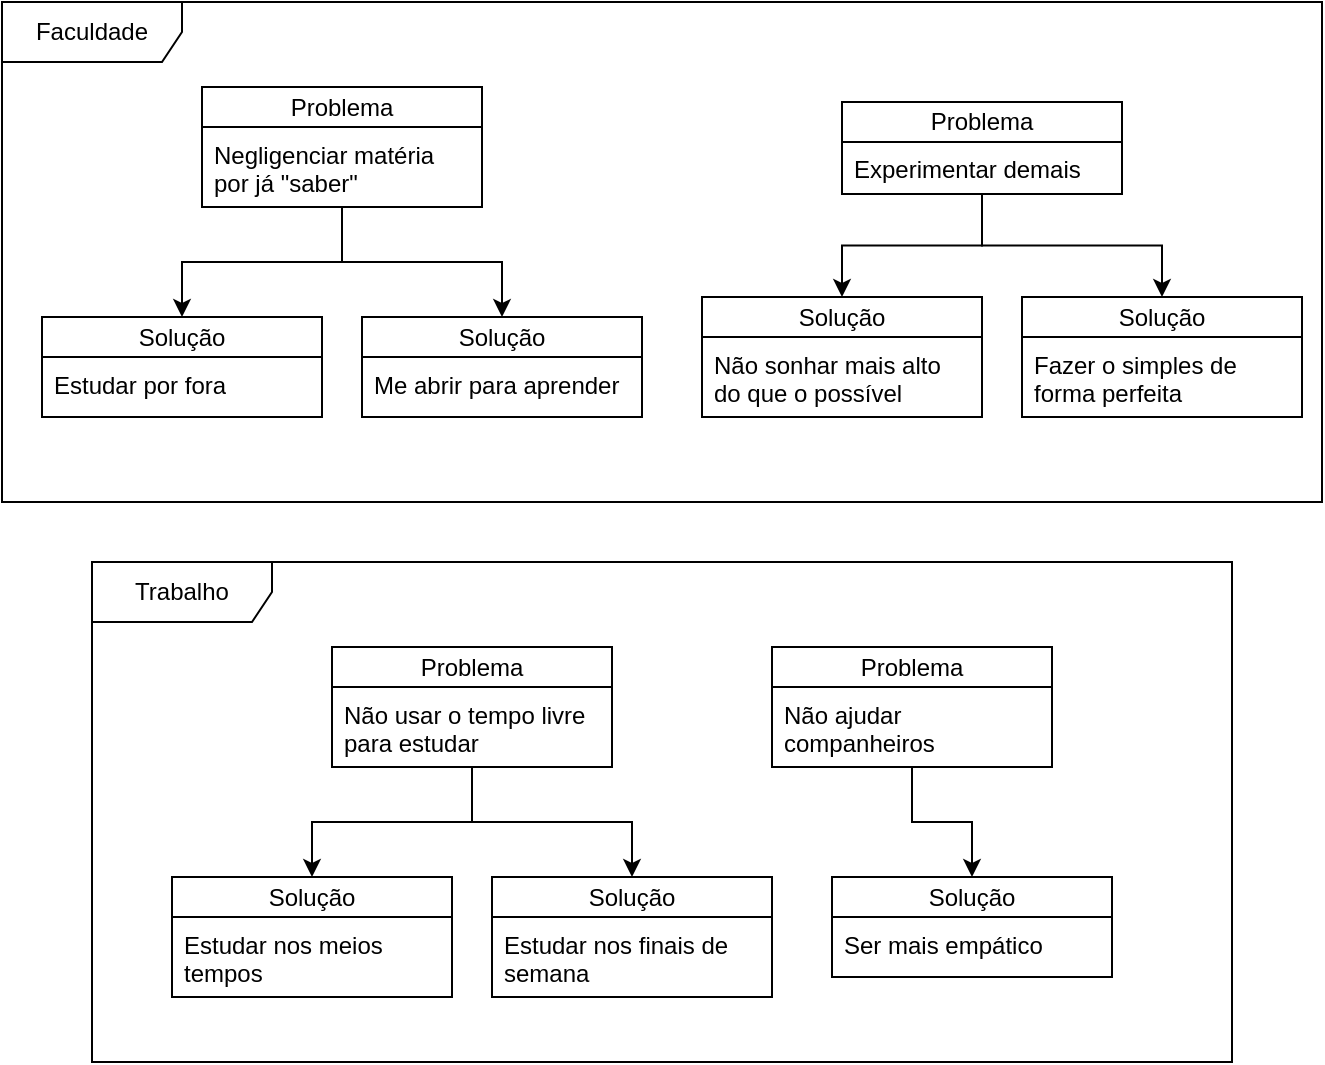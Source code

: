 <mxfile version="24.7.6">
  <diagram id="C5RBs43oDa-KdzZeNtuy" name="Page-1">
    <mxGraphModel dx="880" dy="468" grid="1" gridSize="10" guides="1" tooltips="1" connect="1" arrows="1" fold="1" page="1" pageScale="1" pageWidth="727" pageHeight="579" math="0" shadow="0">
      <root>
        <mxCell id="WIyWlLk6GJQsqaUBKTNV-0" />
        <mxCell id="WIyWlLk6GJQsqaUBKTNV-1" parent="WIyWlLk6GJQsqaUBKTNV-0" />
        <mxCell id="DtEAfYuD84-Tq0Z2EJlk-12" style="edgeStyle=orthogonalEdgeStyle;rounded=0;orthogonalLoop=1;jettySize=auto;html=1;entryX=0.5;entryY=0;entryDx=0;entryDy=0;" edge="1" parent="WIyWlLk6GJQsqaUBKTNV-1" source="DtEAfYuD84-Tq0Z2EJlk-7" target="DtEAfYuD84-Tq0Z2EJlk-26">
          <mxGeometry relative="1" as="geometry">
            <mxPoint x="450" y="170" as="targetPoint" />
          </mxGeometry>
        </mxCell>
        <mxCell id="DtEAfYuD84-Tq0Z2EJlk-31" style="edgeStyle=orthogonalEdgeStyle;rounded=0;orthogonalLoop=1;jettySize=auto;html=1;entryX=0.5;entryY=0;entryDx=0;entryDy=0;" edge="1" parent="WIyWlLk6GJQsqaUBKTNV-1" source="DtEAfYuD84-Tq0Z2EJlk-7" target="DtEAfYuD84-Tq0Z2EJlk-29">
          <mxGeometry relative="1" as="geometry" />
        </mxCell>
        <mxCell id="DtEAfYuD84-Tq0Z2EJlk-7" value="Problema" style="swimlane;fontStyle=0;childLayout=stackLayout;horizontal=1;startSize=20;fillColor=none;horizontalStack=0;resizeParent=1;resizeParentMax=0;resizeLast=0;collapsible=1;marginBottom=0;whiteSpace=wrap;html=1;" vertex="1" parent="WIyWlLk6GJQsqaUBKTNV-1">
          <mxGeometry x="450" y="60" width="140" height="46" as="geometry" />
        </mxCell>
        <mxCell id="DtEAfYuD84-Tq0Z2EJlk-10" value="Experimentar demais" style="text;strokeColor=none;fillColor=none;align=left;verticalAlign=top;spacingLeft=4;spacingRight=4;overflow=hidden;rotatable=0;points=[[0,0.5],[1,0.5]];portConstraint=eastwest;whiteSpace=wrap;html=1;" vertex="1" parent="DtEAfYuD84-Tq0Z2EJlk-7">
          <mxGeometry y="20" width="140" height="26" as="geometry" />
        </mxCell>
        <mxCell id="DtEAfYuD84-Tq0Z2EJlk-21" value="" style="edgeStyle=orthogonalEdgeStyle;rounded=0;orthogonalLoop=1;jettySize=auto;html=1;" edge="1" parent="WIyWlLk6GJQsqaUBKTNV-1" source="DtEAfYuD84-Tq0Z2EJlk-14" target="DtEAfYuD84-Tq0Z2EJlk-19">
          <mxGeometry relative="1" as="geometry" />
        </mxCell>
        <mxCell id="DtEAfYuD84-Tq0Z2EJlk-25" style="edgeStyle=orthogonalEdgeStyle;rounded=0;orthogonalLoop=1;jettySize=auto;html=1;entryX=0.5;entryY=0;entryDx=0;entryDy=0;" edge="1" parent="WIyWlLk6GJQsqaUBKTNV-1" source="DtEAfYuD84-Tq0Z2EJlk-14" target="DtEAfYuD84-Tq0Z2EJlk-23">
          <mxGeometry relative="1" as="geometry" />
        </mxCell>
        <mxCell id="DtEAfYuD84-Tq0Z2EJlk-14" value="Problema" style="swimlane;fontStyle=0;childLayout=stackLayout;horizontal=1;startSize=20;fillColor=none;horizontalStack=0;resizeParent=1;resizeParentMax=0;resizeLast=0;collapsible=1;marginBottom=0;whiteSpace=wrap;html=1;" vertex="1" parent="WIyWlLk6GJQsqaUBKTNV-1">
          <mxGeometry x="130" y="52.5" width="140" height="60" as="geometry" />
        </mxCell>
        <mxCell id="DtEAfYuD84-Tq0Z2EJlk-15" value="Negligenciar matéria por já &quot;saber&quot;" style="text;strokeColor=none;fillColor=none;align=left;verticalAlign=top;spacingLeft=4;spacingRight=4;overflow=hidden;rotatable=0;points=[[0,0.5],[1,0.5]];portConstraint=eastwest;whiteSpace=wrap;html=1;" vertex="1" parent="DtEAfYuD84-Tq0Z2EJlk-14">
          <mxGeometry y="20" width="140" height="40" as="geometry" />
        </mxCell>
        <mxCell id="DtEAfYuD84-Tq0Z2EJlk-19" value="Solução" style="swimlane;fontStyle=0;childLayout=stackLayout;horizontal=1;startSize=20;fillColor=none;horizontalStack=0;resizeParent=1;resizeParentMax=0;resizeLast=0;collapsible=1;marginBottom=0;whiteSpace=wrap;html=1;" vertex="1" parent="WIyWlLk6GJQsqaUBKTNV-1">
          <mxGeometry x="210" y="167.5" width="140" height="50" as="geometry" />
        </mxCell>
        <mxCell id="DtEAfYuD84-Tq0Z2EJlk-20" value="Me abrir para aprender" style="text;strokeColor=none;fillColor=none;align=left;verticalAlign=top;spacingLeft=4;spacingRight=4;overflow=hidden;rotatable=0;points=[[0,0.5],[1,0.5]];portConstraint=eastwest;whiteSpace=wrap;html=1;" vertex="1" parent="DtEAfYuD84-Tq0Z2EJlk-19">
          <mxGeometry y="20" width="140" height="30" as="geometry" />
        </mxCell>
        <mxCell id="DtEAfYuD84-Tq0Z2EJlk-23" value="Solução" style="swimlane;fontStyle=0;childLayout=stackLayout;horizontal=1;startSize=20;fillColor=none;horizontalStack=0;resizeParent=1;resizeParentMax=0;resizeLast=0;collapsible=1;marginBottom=0;whiteSpace=wrap;html=1;" vertex="1" parent="WIyWlLk6GJQsqaUBKTNV-1">
          <mxGeometry x="50" y="167.5" width="140" height="50" as="geometry" />
        </mxCell>
        <mxCell id="DtEAfYuD84-Tq0Z2EJlk-24" value="Estudar por fora" style="text;strokeColor=none;fillColor=none;align=left;verticalAlign=top;spacingLeft=4;spacingRight=4;overflow=hidden;rotatable=0;points=[[0,0.5],[1,0.5]];portConstraint=eastwest;whiteSpace=wrap;html=1;" vertex="1" parent="DtEAfYuD84-Tq0Z2EJlk-23">
          <mxGeometry y="20" width="140" height="30" as="geometry" />
        </mxCell>
        <mxCell id="DtEAfYuD84-Tq0Z2EJlk-26" value="Solução" style="swimlane;fontStyle=0;childLayout=stackLayout;horizontal=1;startSize=20;fillColor=none;horizontalStack=0;resizeParent=1;resizeParentMax=0;resizeLast=0;collapsible=1;marginBottom=0;whiteSpace=wrap;html=1;" vertex="1" parent="WIyWlLk6GJQsqaUBKTNV-1">
          <mxGeometry x="380" y="157.5" width="140" height="60" as="geometry" />
        </mxCell>
        <mxCell id="DtEAfYuD84-Tq0Z2EJlk-27" value="&lt;span style=&quot;text-align: center;&quot;&gt;Não sonhar mais alto do que o possível&lt;/span&gt;" style="text;strokeColor=none;fillColor=none;align=left;verticalAlign=top;spacingLeft=4;spacingRight=4;overflow=hidden;rotatable=0;points=[[0,0.5],[1,0.5]];portConstraint=eastwest;whiteSpace=wrap;html=1;" vertex="1" parent="DtEAfYuD84-Tq0Z2EJlk-26">
          <mxGeometry y="20" width="140" height="40" as="geometry" />
        </mxCell>
        <mxCell id="DtEAfYuD84-Tq0Z2EJlk-29" value="Solução" style="swimlane;fontStyle=0;childLayout=stackLayout;horizontal=1;startSize=20;fillColor=none;horizontalStack=0;resizeParent=1;resizeParentMax=0;resizeLast=0;collapsible=1;marginBottom=0;whiteSpace=wrap;html=1;" vertex="1" parent="WIyWlLk6GJQsqaUBKTNV-1">
          <mxGeometry x="540" y="157.5" width="140" height="60" as="geometry" />
        </mxCell>
        <mxCell id="DtEAfYuD84-Tq0Z2EJlk-30" value="&lt;span style=&quot;text-align: center;&quot;&gt;Fazer o simples de forma perfeita&amp;nbsp;&lt;/span&gt;" style="text;strokeColor=none;fillColor=none;align=left;verticalAlign=top;spacingLeft=4;spacingRight=4;overflow=hidden;rotatable=0;points=[[0,0.5],[1,0.5]];portConstraint=eastwest;whiteSpace=wrap;html=1;" vertex="1" parent="DtEAfYuD84-Tq0Z2EJlk-29">
          <mxGeometry y="20" width="140" height="40" as="geometry" />
        </mxCell>
        <mxCell id="DtEAfYuD84-Tq0Z2EJlk-32" value="" style="edgeStyle=orthogonalEdgeStyle;rounded=0;orthogonalLoop=1;jettySize=auto;html=1;" edge="1" parent="WIyWlLk6GJQsqaUBKTNV-1" source="DtEAfYuD84-Tq0Z2EJlk-34" target="DtEAfYuD84-Tq0Z2EJlk-36">
          <mxGeometry relative="1" as="geometry" />
        </mxCell>
        <mxCell id="DtEAfYuD84-Tq0Z2EJlk-33" style="edgeStyle=orthogonalEdgeStyle;rounded=0;orthogonalLoop=1;jettySize=auto;html=1;entryX=0.5;entryY=0;entryDx=0;entryDy=0;" edge="1" parent="WIyWlLk6GJQsqaUBKTNV-1" source="DtEAfYuD84-Tq0Z2EJlk-34" target="DtEAfYuD84-Tq0Z2EJlk-38">
          <mxGeometry relative="1" as="geometry" />
        </mxCell>
        <mxCell id="DtEAfYuD84-Tq0Z2EJlk-34" value="Problema" style="swimlane;fontStyle=0;childLayout=stackLayout;horizontal=1;startSize=20;fillColor=none;horizontalStack=0;resizeParent=1;resizeParentMax=0;resizeLast=0;collapsible=1;marginBottom=0;whiteSpace=wrap;html=1;" vertex="1" parent="WIyWlLk6GJQsqaUBKTNV-1">
          <mxGeometry x="195" y="332.5" width="140" height="60" as="geometry" />
        </mxCell>
        <mxCell id="DtEAfYuD84-Tq0Z2EJlk-35" value="Não usar o tempo livre para estudar" style="text;strokeColor=none;fillColor=none;align=left;verticalAlign=top;spacingLeft=4;spacingRight=4;overflow=hidden;rotatable=0;points=[[0,0.5],[1,0.5]];portConstraint=eastwest;whiteSpace=wrap;html=1;" vertex="1" parent="DtEAfYuD84-Tq0Z2EJlk-34">
          <mxGeometry y="20" width="140" height="40" as="geometry" />
        </mxCell>
        <mxCell id="DtEAfYuD84-Tq0Z2EJlk-36" value="Solução" style="swimlane;fontStyle=0;childLayout=stackLayout;horizontal=1;startSize=20;fillColor=none;horizontalStack=0;resizeParent=1;resizeParentMax=0;resizeLast=0;collapsible=1;marginBottom=0;whiteSpace=wrap;html=1;" vertex="1" parent="WIyWlLk6GJQsqaUBKTNV-1">
          <mxGeometry x="275" y="447.5" width="140" height="60" as="geometry" />
        </mxCell>
        <mxCell id="DtEAfYuD84-Tq0Z2EJlk-37" value="Estudar nos finais de semana" style="text;strokeColor=none;fillColor=none;align=left;verticalAlign=top;spacingLeft=4;spacingRight=4;overflow=hidden;rotatable=0;points=[[0,0.5],[1,0.5]];portConstraint=eastwest;whiteSpace=wrap;html=1;" vertex="1" parent="DtEAfYuD84-Tq0Z2EJlk-36">
          <mxGeometry y="20" width="140" height="40" as="geometry" />
        </mxCell>
        <mxCell id="DtEAfYuD84-Tq0Z2EJlk-38" value="Solução" style="swimlane;fontStyle=0;childLayout=stackLayout;horizontal=1;startSize=20;fillColor=none;horizontalStack=0;resizeParent=1;resizeParentMax=0;resizeLast=0;collapsible=1;marginBottom=0;whiteSpace=wrap;html=1;" vertex="1" parent="WIyWlLk6GJQsqaUBKTNV-1">
          <mxGeometry x="115" y="447.5" width="140" height="60" as="geometry" />
        </mxCell>
        <mxCell id="DtEAfYuD84-Tq0Z2EJlk-39" value="Estudar nos meios tempos&amp;nbsp;" style="text;strokeColor=none;fillColor=none;align=left;verticalAlign=top;spacingLeft=4;spacingRight=4;overflow=hidden;rotatable=0;points=[[0,0.5],[1,0.5]];portConstraint=eastwest;whiteSpace=wrap;html=1;" vertex="1" parent="DtEAfYuD84-Tq0Z2EJlk-38">
          <mxGeometry y="20" width="140" height="40" as="geometry" />
        </mxCell>
        <mxCell id="DtEAfYuD84-Tq0Z2EJlk-40" value="Faculdade" style="shape=umlFrame;whiteSpace=wrap;html=1;pointerEvents=0;width=90;height=30;" vertex="1" parent="WIyWlLk6GJQsqaUBKTNV-1">
          <mxGeometry x="30" y="10" width="660" height="250" as="geometry" />
        </mxCell>
        <mxCell id="DtEAfYuD84-Tq0Z2EJlk-41" value="Trabalho" style="shape=umlFrame;whiteSpace=wrap;html=1;pointerEvents=0;width=90;height=30;" vertex="1" parent="WIyWlLk6GJQsqaUBKTNV-1">
          <mxGeometry x="75" y="290" width="570" height="250" as="geometry" />
        </mxCell>
        <mxCell id="DtEAfYuD84-Tq0Z2EJlk-43" style="edgeStyle=orthogonalEdgeStyle;rounded=0;orthogonalLoop=1;jettySize=auto;html=1;entryX=0.5;entryY=0;entryDx=0;entryDy=0;" edge="1" parent="WIyWlLk6GJQsqaUBKTNV-1" source="DtEAfYuD84-Tq0Z2EJlk-44" target="DtEAfYuD84-Tq0Z2EJlk-48">
          <mxGeometry relative="1" as="geometry" />
        </mxCell>
        <mxCell id="DtEAfYuD84-Tq0Z2EJlk-44" value="Problema" style="swimlane;fontStyle=0;childLayout=stackLayout;horizontal=1;startSize=20;fillColor=none;horizontalStack=0;resizeParent=1;resizeParentMax=0;resizeLast=0;collapsible=1;marginBottom=0;whiteSpace=wrap;html=1;" vertex="1" parent="WIyWlLk6GJQsqaUBKTNV-1">
          <mxGeometry x="415" y="332.5" width="140" height="60" as="geometry" />
        </mxCell>
        <mxCell id="DtEAfYuD84-Tq0Z2EJlk-45" value="Não ajudar companheiros" style="text;strokeColor=none;fillColor=none;align=left;verticalAlign=top;spacingLeft=4;spacingRight=4;overflow=hidden;rotatable=0;points=[[0,0.5],[1,0.5]];portConstraint=eastwest;whiteSpace=wrap;html=1;" vertex="1" parent="DtEAfYuD84-Tq0Z2EJlk-44">
          <mxGeometry y="20" width="140" height="40" as="geometry" />
        </mxCell>
        <mxCell id="DtEAfYuD84-Tq0Z2EJlk-48" value="Solução" style="swimlane;fontStyle=0;childLayout=stackLayout;horizontal=1;startSize=20;fillColor=none;horizontalStack=0;resizeParent=1;resizeParentMax=0;resizeLast=0;collapsible=1;marginBottom=0;whiteSpace=wrap;html=1;" vertex="1" parent="WIyWlLk6GJQsqaUBKTNV-1">
          <mxGeometry x="445" y="447.5" width="140" height="50" as="geometry" />
        </mxCell>
        <mxCell id="DtEAfYuD84-Tq0Z2EJlk-49" value="Ser mais empático" style="text;strokeColor=none;fillColor=none;align=left;verticalAlign=top;spacingLeft=4;spacingRight=4;overflow=hidden;rotatable=0;points=[[0,0.5],[1,0.5]];portConstraint=eastwest;whiteSpace=wrap;html=1;" vertex="1" parent="DtEAfYuD84-Tq0Z2EJlk-48">
          <mxGeometry y="20" width="140" height="30" as="geometry" />
        </mxCell>
      </root>
    </mxGraphModel>
  </diagram>
</mxfile>
